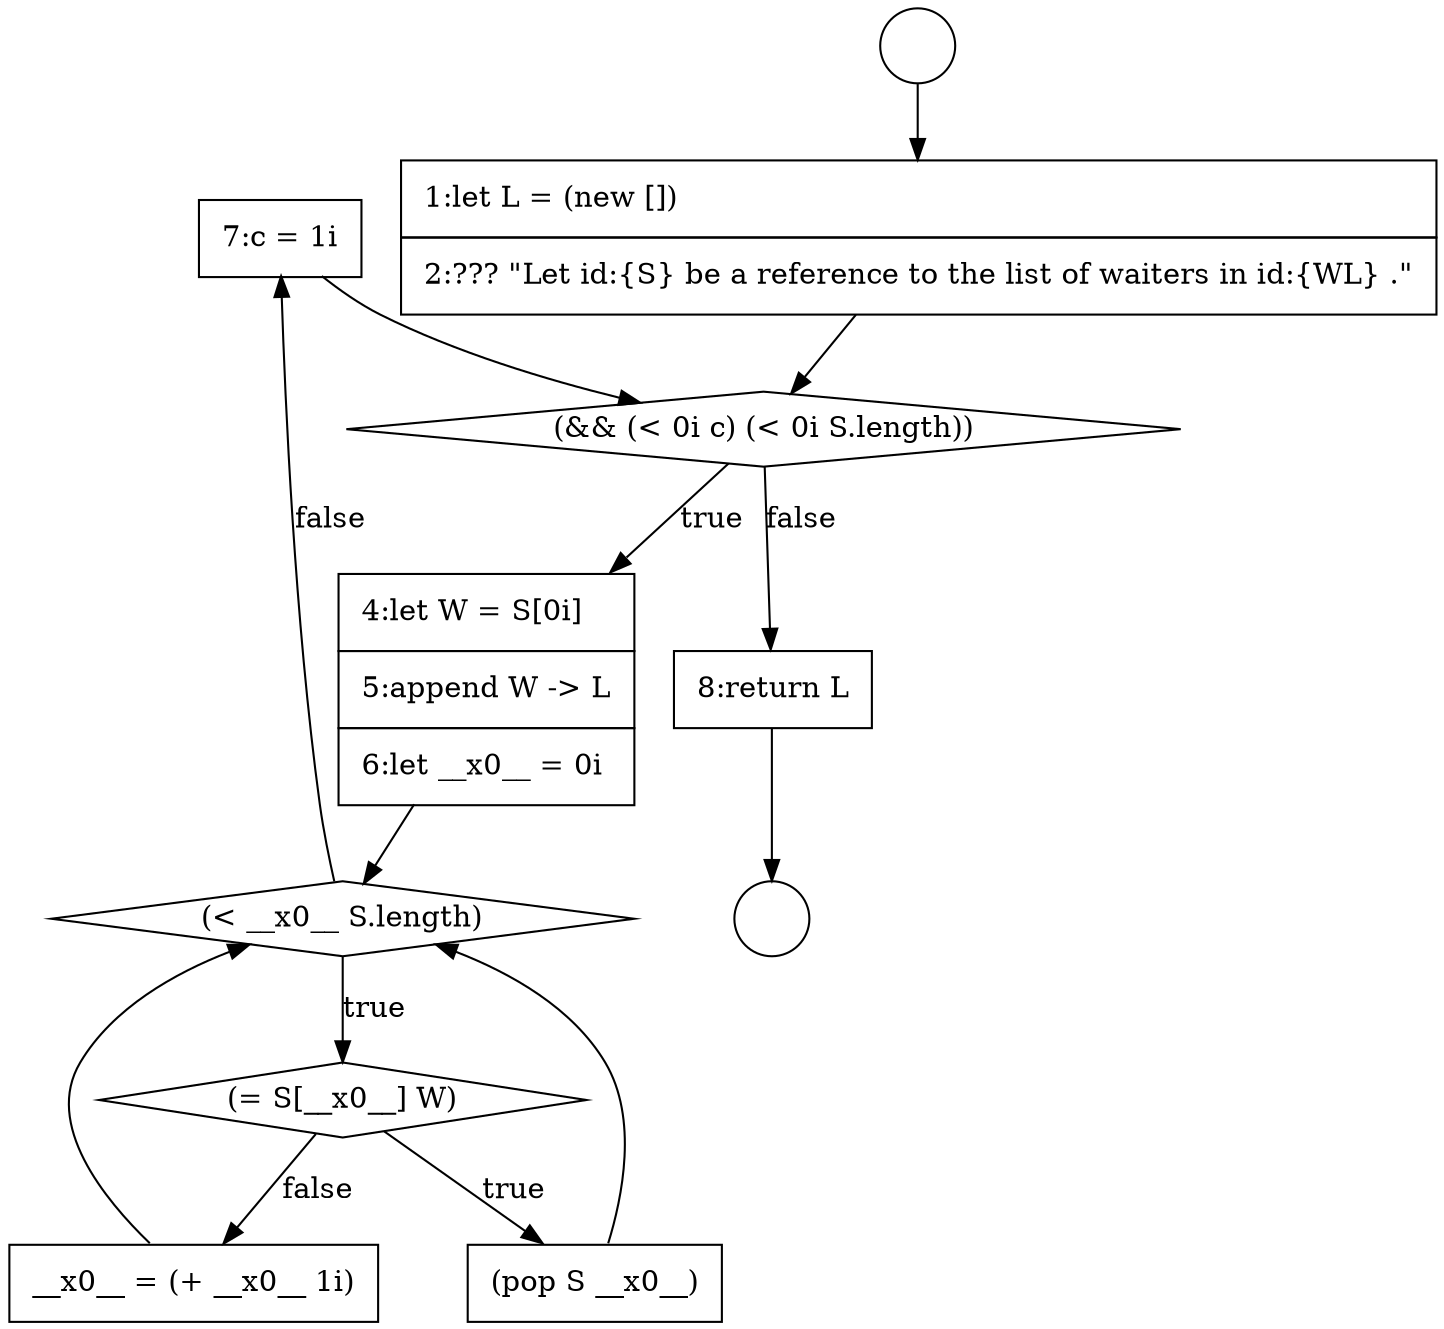 digraph {
  node16092 [shape=none, margin=0, label=<<font color="black">
    <table border="0" cellborder="1" cellspacing="0" cellpadding="10">
      <tr><td align="left">7:c = 1i</td></tr>
    </table>
  </font>> color="black" fillcolor="white" style=filled]
  node16086 [shape=diamond, label=<<font color="black">(&amp;&amp; (&lt; 0i c) (&lt; 0i S.length))</font>> color="black" fillcolor="white" style=filled]
  node16091 [shape=none, margin=0, label=<<font color="black">
    <table border="0" cellborder="1" cellspacing="0" cellpadding="10">
      <tr><td align="left">__x0__ = (+ __x0__ 1i)</td></tr>
    </table>
  </font>> color="black" fillcolor="white" style=filled]
  node16087 [shape=none, margin=0, label=<<font color="black">
    <table border="0" cellborder="1" cellspacing="0" cellpadding="10">
      <tr><td align="left">4:let W = S[0i]</td></tr>
      <tr><td align="left">5:append W -&gt; L</td></tr>
      <tr><td align="left">6:let __x0__ = 0i</td></tr>
    </table>
  </font>> color="black" fillcolor="white" style=filled]
  node16083 [shape=circle label=" " color="black" fillcolor="white" style=filled]
  node16088 [shape=diamond, label=<<font color="black">(&lt; __x0__ S.length)</font>> color="black" fillcolor="white" style=filled]
  node16090 [shape=none, margin=0, label=<<font color="black">
    <table border="0" cellborder="1" cellspacing="0" cellpadding="10">
      <tr><td align="left">(pop S __x0__)</td></tr>
    </table>
  </font>> color="black" fillcolor="white" style=filled]
  node16084 [shape=circle label=" " color="black" fillcolor="white" style=filled]
  node16089 [shape=diamond, label=<<font color="black">(= S[__x0__] W)</font>> color="black" fillcolor="white" style=filled]
  node16085 [shape=none, margin=0, label=<<font color="black">
    <table border="0" cellborder="1" cellspacing="0" cellpadding="10">
      <tr><td align="left">1:let L = (new [])</td></tr>
      <tr><td align="left">2:??? &quot;Let id:{S} be a reference to the list of waiters in id:{WL} .&quot;</td></tr>
    </table>
  </font>> color="black" fillcolor="white" style=filled]
  node16093 [shape=none, margin=0, label=<<font color="black">
    <table border="0" cellborder="1" cellspacing="0" cellpadding="10">
      <tr><td align="left">8:return L</td></tr>
    </table>
  </font>> color="black" fillcolor="white" style=filled]
  node16083 -> node16085 [ color="black"]
  node16086 -> node16087 [label=<<font color="black">true</font>> color="black"]
  node16086 -> node16093 [label=<<font color="black">false</font>> color="black"]
  node16092 -> node16086 [ color="black"]
  node16091 -> node16088 [ color="black"]
  node16085 -> node16086 [ color="black"]
  node16089 -> node16090 [label=<<font color="black">true</font>> color="black"]
  node16089 -> node16091 [label=<<font color="black">false</font>> color="black"]
  node16087 -> node16088 [ color="black"]
  node16093 -> node16084 [ color="black"]
  node16088 -> node16089 [label=<<font color="black">true</font>> color="black"]
  node16088 -> node16092 [label=<<font color="black">false</font>> color="black"]
  node16090 -> node16088 [ color="black"]
}
